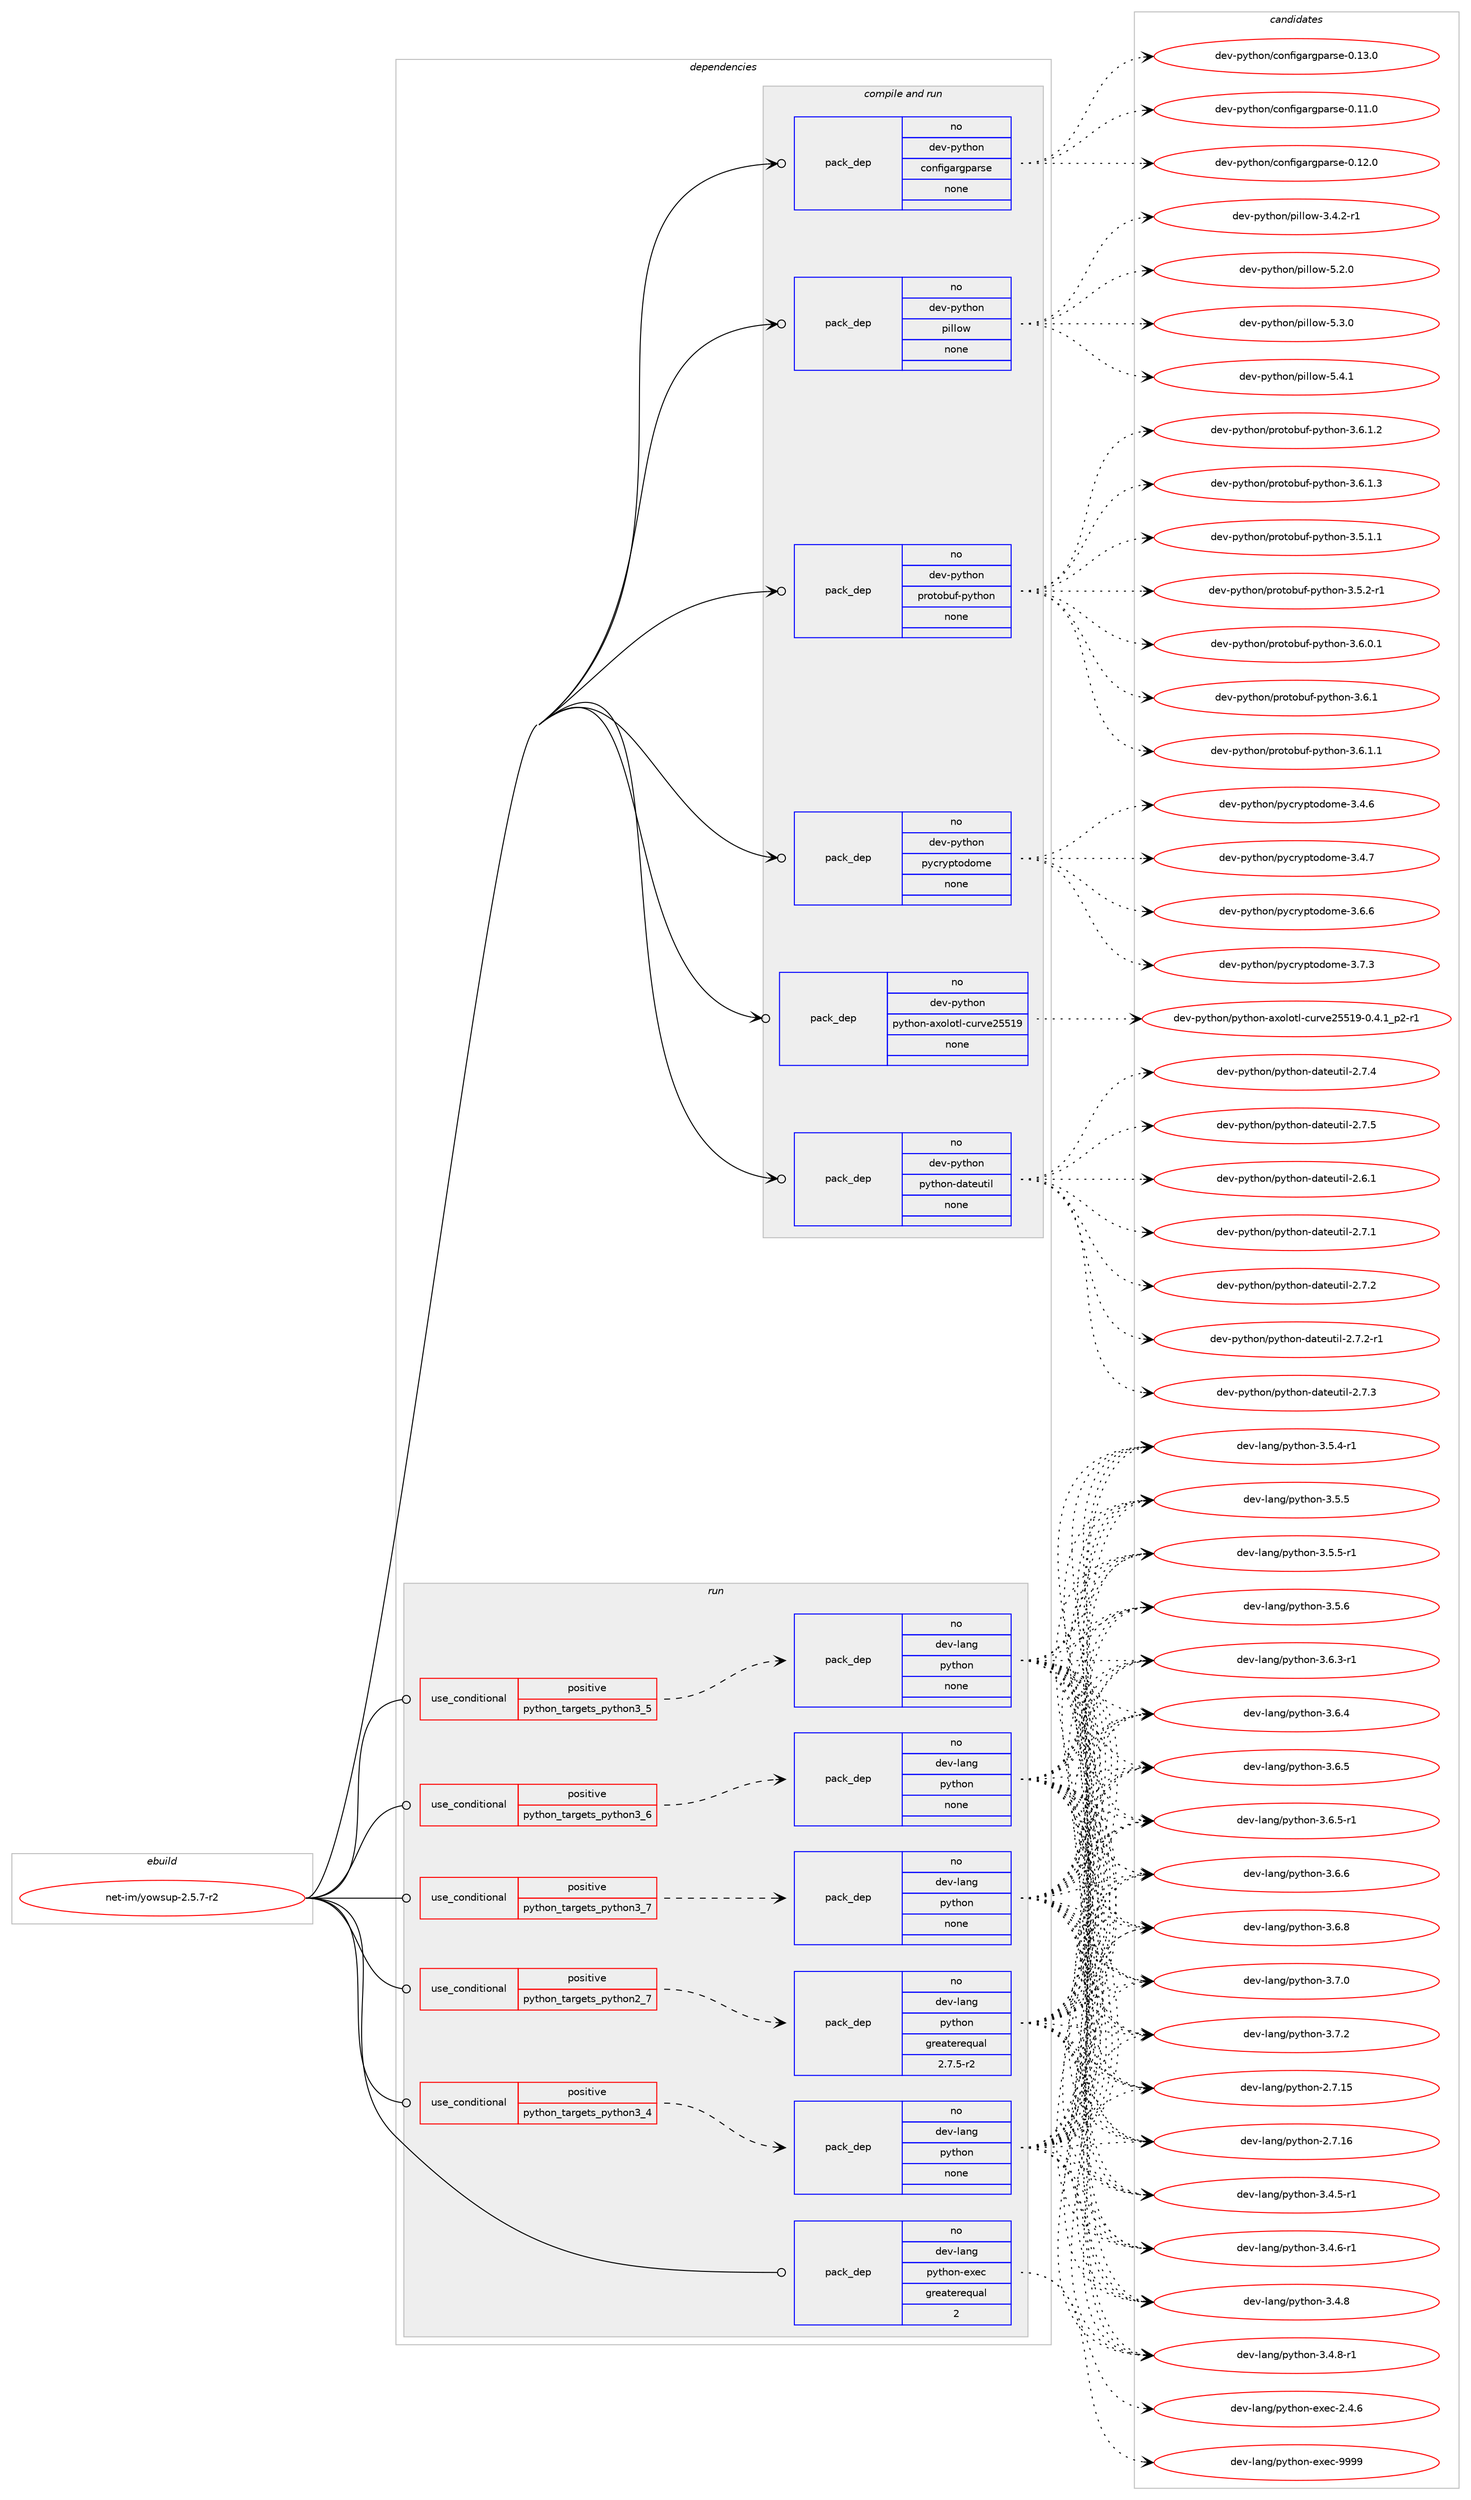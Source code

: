 digraph prolog {

# *************
# Graph options
# *************

newrank=true;
concentrate=true;
compound=true;
graph [rankdir=LR,fontname=Helvetica,fontsize=10,ranksep=1.5];#, ranksep=2.5, nodesep=0.2];
edge  [arrowhead=vee];
node  [fontname=Helvetica,fontsize=10];

# **********
# The ebuild
# **********

subgraph cluster_leftcol {
color=gray;
rank=same;
label=<<i>ebuild</i>>;
id [label="net-im/yowsup-2.5.7-r2", color=red, width=4, href="../net-im/yowsup-2.5.7-r2.svg"];
}

# ****************
# The dependencies
# ****************

subgraph cluster_midcol {
color=gray;
label=<<i>dependencies</i>>;
subgraph cluster_compile {
fillcolor="#eeeeee";
style=filled;
label=<<i>compile</i>>;
}
subgraph cluster_compileandrun {
fillcolor="#eeeeee";
style=filled;
label=<<i>compile and run</i>>;
subgraph pack1184103 {
dependency1656207 [label=<<TABLE BORDER="0" CELLBORDER="1" CELLSPACING="0" CELLPADDING="4" WIDTH="220"><TR><TD ROWSPAN="6" CELLPADDING="30">pack_dep</TD></TR><TR><TD WIDTH="110">no</TD></TR><TR><TD>dev-python</TD></TR><TR><TD>configargparse</TD></TR><TR><TD>none</TD></TR><TR><TD></TD></TR></TABLE>>, shape=none, color=blue];
}
id:e -> dependency1656207:w [weight=20,style="solid",arrowhead="odotvee"];
subgraph pack1184104 {
dependency1656208 [label=<<TABLE BORDER="0" CELLBORDER="1" CELLSPACING="0" CELLPADDING="4" WIDTH="220"><TR><TD ROWSPAN="6" CELLPADDING="30">pack_dep</TD></TR><TR><TD WIDTH="110">no</TD></TR><TR><TD>dev-python</TD></TR><TR><TD>pillow</TD></TR><TR><TD>none</TD></TR><TR><TD></TD></TR></TABLE>>, shape=none, color=blue];
}
id:e -> dependency1656208:w [weight=20,style="solid",arrowhead="odotvee"];
subgraph pack1184105 {
dependency1656209 [label=<<TABLE BORDER="0" CELLBORDER="1" CELLSPACING="0" CELLPADDING="4" WIDTH="220"><TR><TD ROWSPAN="6" CELLPADDING="30">pack_dep</TD></TR><TR><TD WIDTH="110">no</TD></TR><TR><TD>dev-python</TD></TR><TR><TD>protobuf-python</TD></TR><TR><TD>none</TD></TR><TR><TD></TD></TR></TABLE>>, shape=none, color=blue];
}
id:e -> dependency1656209:w [weight=20,style="solid",arrowhead="odotvee"];
subgraph pack1184106 {
dependency1656210 [label=<<TABLE BORDER="0" CELLBORDER="1" CELLSPACING="0" CELLPADDING="4" WIDTH="220"><TR><TD ROWSPAN="6" CELLPADDING="30">pack_dep</TD></TR><TR><TD WIDTH="110">no</TD></TR><TR><TD>dev-python</TD></TR><TR><TD>pycryptodome</TD></TR><TR><TD>none</TD></TR><TR><TD></TD></TR></TABLE>>, shape=none, color=blue];
}
id:e -> dependency1656210:w [weight=20,style="solid",arrowhead="odotvee"];
subgraph pack1184107 {
dependency1656211 [label=<<TABLE BORDER="0" CELLBORDER="1" CELLSPACING="0" CELLPADDING="4" WIDTH="220"><TR><TD ROWSPAN="6" CELLPADDING="30">pack_dep</TD></TR><TR><TD WIDTH="110">no</TD></TR><TR><TD>dev-python</TD></TR><TR><TD>python-axolotl-curve25519</TD></TR><TR><TD>none</TD></TR><TR><TD></TD></TR></TABLE>>, shape=none, color=blue];
}
id:e -> dependency1656211:w [weight=20,style="solid",arrowhead="odotvee"];
subgraph pack1184108 {
dependency1656212 [label=<<TABLE BORDER="0" CELLBORDER="1" CELLSPACING="0" CELLPADDING="4" WIDTH="220"><TR><TD ROWSPAN="6" CELLPADDING="30">pack_dep</TD></TR><TR><TD WIDTH="110">no</TD></TR><TR><TD>dev-python</TD></TR><TR><TD>python-dateutil</TD></TR><TR><TD>none</TD></TR><TR><TD></TD></TR></TABLE>>, shape=none, color=blue];
}
id:e -> dependency1656212:w [weight=20,style="solid",arrowhead="odotvee"];
}
subgraph cluster_run {
fillcolor="#eeeeee";
style=filled;
label=<<i>run</i>>;
subgraph cond445263 {
dependency1656213 [label=<<TABLE BORDER="0" CELLBORDER="1" CELLSPACING="0" CELLPADDING="4"><TR><TD ROWSPAN="3" CELLPADDING="10">use_conditional</TD></TR><TR><TD>positive</TD></TR><TR><TD>python_targets_python2_7</TD></TR></TABLE>>, shape=none, color=red];
subgraph pack1184109 {
dependency1656214 [label=<<TABLE BORDER="0" CELLBORDER="1" CELLSPACING="0" CELLPADDING="4" WIDTH="220"><TR><TD ROWSPAN="6" CELLPADDING="30">pack_dep</TD></TR><TR><TD WIDTH="110">no</TD></TR><TR><TD>dev-lang</TD></TR><TR><TD>python</TD></TR><TR><TD>greaterequal</TD></TR><TR><TD>2.7.5-r2</TD></TR></TABLE>>, shape=none, color=blue];
}
dependency1656213:e -> dependency1656214:w [weight=20,style="dashed",arrowhead="vee"];
}
id:e -> dependency1656213:w [weight=20,style="solid",arrowhead="odot"];
subgraph cond445264 {
dependency1656215 [label=<<TABLE BORDER="0" CELLBORDER="1" CELLSPACING="0" CELLPADDING="4"><TR><TD ROWSPAN="3" CELLPADDING="10">use_conditional</TD></TR><TR><TD>positive</TD></TR><TR><TD>python_targets_python3_4</TD></TR></TABLE>>, shape=none, color=red];
subgraph pack1184110 {
dependency1656216 [label=<<TABLE BORDER="0" CELLBORDER="1" CELLSPACING="0" CELLPADDING="4" WIDTH="220"><TR><TD ROWSPAN="6" CELLPADDING="30">pack_dep</TD></TR><TR><TD WIDTH="110">no</TD></TR><TR><TD>dev-lang</TD></TR><TR><TD>python</TD></TR><TR><TD>none</TD></TR><TR><TD></TD></TR></TABLE>>, shape=none, color=blue];
}
dependency1656215:e -> dependency1656216:w [weight=20,style="dashed",arrowhead="vee"];
}
id:e -> dependency1656215:w [weight=20,style="solid",arrowhead="odot"];
subgraph cond445265 {
dependency1656217 [label=<<TABLE BORDER="0" CELLBORDER="1" CELLSPACING="0" CELLPADDING="4"><TR><TD ROWSPAN="3" CELLPADDING="10">use_conditional</TD></TR><TR><TD>positive</TD></TR><TR><TD>python_targets_python3_5</TD></TR></TABLE>>, shape=none, color=red];
subgraph pack1184111 {
dependency1656218 [label=<<TABLE BORDER="0" CELLBORDER="1" CELLSPACING="0" CELLPADDING="4" WIDTH="220"><TR><TD ROWSPAN="6" CELLPADDING="30">pack_dep</TD></TR><TR><TD WIDTH="110">no</TD></TR><TR><TD>dev-lang</TD></TR><TR><TD>python</TD></TR><TR><TD>none</TD></TR><TR><TD></TD></TR></TABLE>>, shape=none, color=blue];
}
dependency1656217:e -> dependency1656218:w [weight=20,style="dashed",arrowhead="vee"];
}
id:e -> dependency1656217:w [weight=20,style="solid",arrowhead="odot"];
subgraph cond445266 {
dependency1656219 [label=<<TABLE BORDER="0" CELLBORDER="1" CELLSPACING="0" CELLPADDING="4"><TR><TD ROWSPAN="3" CELLPADDING="10">use_conditional</TD></TR><TR><TD>positive</TD></TR><TR><TD>python_targets_python3_6</TD></TR></TABLE>>, shape=none, color=red];
subgraph pack1184112 {
dependency1656220 [label=<<TABLE BORDER="0" CELLBORDER="1" CELLSPACING="0" CELLPADDING="4" WIDTH="220"><TR><TD ROWSPAN="6" CELLPADDING="30">pack_dep</TD></TR><TR><TD WIDTH="110">no</TD></TR><TR><TD>dev-lang</TD></TR><TR><TD>python</TD></TR><TR><TD>none</TD></TR><TR><TD></TD></TR></TABLE>>, shape=none, color=blue];
}
dependency1656219:e -> dependency1656220:w [weight=20,style="dashed",arrowhead="vee"];
}
id:e -> dependency1656219:w [weight=20,style="solid",arrowhead="odot"];
subgraph cond445267 {
dependency1656221 [label=<<TABLE BORDER="0" CELLBORDER="1" CELLSPACING="0" CELLPADDING="4"><TR><TD ROWSPAN="3" CELLPADDING="10">use_conditional</TD></TR><TR><TD>positive</TD></TR><TR><TD>python_targets_python3_7</TD></TR></TABLE>>, shape=none, color=red];
subgraph pack1184113 {
dependency1656222 [label=<<TABLE BORDER="0" CELLBORDER="1" CELLSPACING="0" CELLPADDING="4" WIDTH="220"><TR><TD ROWSPAN="6" CELLPADDING="30">pack_dep</TD></TR><TR><TD WIDTH="110">no</TD></TR><TR><TD>dev-lang</TD></TR><TR><TD>python</TD></TR><TR><TD>none</TD></TR><TR><TD></TD></TR></TABLE>>, shape=none, color=blue];
}
dependency1656221:e -> dependency1656222:w [weight=20,style="dashed",arrowhead="vee"];
}
id:e -> dependency1656221:w [weight=20,style="solid",arrowhead="odot"];
subgraph pack1184114 {
dependency1656223 [label=<<TABLE BORDER="0" CELLBORDER="1" CELLSPACING="0" CELLPADDING="4" WIDTH="220"><TR><TD ROWSPAN="6" CELLPADDING="30">pack_dep</TD></TR><TR><TD WIDTH="110">no</TD></TR><TR><TD>dev-lang</TD></TR><TR><TD>python-exec</TD></TR><TR><TD>greaterequal</TD></TR><TR><TD>2</TD></TR></TABLE>>, shape=none, color=blue];
}
id:e -> dependency1656223:w [weight=20,style="solid",arrowhead="odot"];
}
}

# **************
# The candidates
# **************

subgraph cluster_choices {
rank=same;
color=gray;
label=<<i>candidates</i>>;

subgraph choice1184103 {
color=black;
nodesep=1;
choice100101118451121211161041111104799111110102105103971141031129711411510145484649494648 [label="dev-python/configargparse-0.11.0", color=red, width=4,href="../dev-python/configargparse-0.11.0.svg"];
choice100101118451121211161041111104799111110102105103971141031129711411510145484649504648 [label="dev-python/configargparse-0.12.0", color=red, width=4,href="../dev-python/configargparse-0.12.0.svg"];
choice100101118451121211161041111104799111110102105103971141031129711411510145484649514648 [label="dev-python/configargparse-0.13.0", color=red, width=4,href="../dev-python/configargparse-0.13.0.svg"];
dependency1656207:e -> choice100101118451121211161041111104799111110102105103971141031129711411510145484649494648:w [style=dotted,weight="100"];
dependency1656207:e -> choice100101118451121211161041111104799111110102105103971141031129711411510145484649504648:w [style=dotted,weight="100"];
dependency1656207:e -> choice100101118451121211161041111104799111110102105103971141031129711411510145484649514648:w [style=dotted,weight="100"];
}
subgraph choice1184104 {
color=black;
nodesep=1;
choice10010111845112121116104111110471121051081081111194551465246504511449 [label="dev-python/pillow-3.4.2-r1", color=red, width=4,href="../dev-python/pillow-3.4.2-r1.svg"];
choice1001011184511212111610411111047112105108108111119455346504648 [label="dev-python/pillow-5.2.0", color=red, width=4,href="../dev-python/pillow-5.2.0.svg"];
choice1001011184511212111610411111047112105108108111119455346514648 [label="dev-python/pillow-5.3.0", color=red, width=4,href="../dev-python/pillow-5.3.0.svg"];
choice1001011184511212111610411111047112105108108111119455346524649 [label="dev-python/pillow-5.4.1", color=red, width=4,href="../dev-python/pillow-5.4.1.svg"];
dependency1656208:e -> choice10010111845112121116104111110471121051081081111194551465246504511449:w [style=dotted,weight="100"];
dependency1656208:e -> choice1001011184511212111610411111047112105108108111119455346504648:w [style=dotted,weight="100"];
dependency1656208:e -> choice1001011184511212111610411111047112105108108111119455346514648:w [style=dotted,weight="100"];
dependency1656208:e -> choice1001011184511212111610411111047112105108108111119455346524649:w [style=dotted,weight="100"];
}
subgraph choice1184105 {
color=black;
nodesep=1;
choice100101118451121211161041111104711211411111611198117102451121211161041111104551465346494649 [label="dev-python/protobuf-python-3.5.1.1", color=red, width=4,href="../dev-python/protobuf-python-3.5.1.1.svg"];
choice100101118451121211161041111104711211411111611198117102451121211161041111104551465346504511449 [label="dev-python/protobuf-python-3.5.2-r1", color=red, width=4,href="../dev-python/protobuf-python-3.5.2-r1.svg"];
choice100101118451121211161041111104711211411111611198117102451121211161041111104551465446484649 [label="dev-python/protobuf-python-3.6.0.1", color=red, width=4,href="../dev-python/protobuf-python-3.6.0.1.svg"];
choice10010111845112121116104111110471121141111161119811710245112121116104111110455146544649 [label="dev-python/protobuf-python-3.6.1", color=red, width=4,href="../dev-python/protobuf-python-3.6.1.svg"];
choice100101118451121211161041111104711211411111611198117102451121211161041111104551465446494649 [label="dev-python/protobuf-python-3.6.1.1", color=red, width=4,href="../dev-python/protobuf-python-3.6.1.1.svg"];
choice100101118451121211161041111104711211411111611198117102451121211161041111104551465446494650 [label="dev-python/protobuf-python-3.6.1.2", color=red, width=4,href="../dev-python/protobuf-python-3.6.1.2.svg"];
choice100101118451121211161041111104711211411111611198117102451121211161041111104551465446494651 [label="dev-python/protobuf-python-3.6.1.3", color=red, width=4,href="../dev-python/protobuf-python-3.6.1.3.svg"];
dependency1656209:e -> choice100101118451121211161041111104711211411111611198117102451121211161041111104551465346494649:w [style=dotted,weight="100"];
dependency1656209:e -> choice100101118451121211161041111104711211411111611198117102451121211161041111104551465346504511449:w [style=dotted,weight="100"];
dependency1656209:e -> choice100101118451121211161041111104711211411111611198117102451121211161041111104551465446484649:w [style=dotted,weight="100"];
dependency1656209:e -> choice10010111845112121116104111110471121141111161119811710245112121116104111110455146544649:w [style=dotted,weight="100"];
dependency1656209:e -> choice100101118451121211161041111104711211411111611198117102451121211161041111104551465446494649:w [style=dotted,weight="100"];
dependency1656209:e -> choice100101118451121211161041111104711211411111611198117102451121211161041111104551465446494650:w [style=dotted,weight="100"];
dependency1656209:e -> choice100101118451121211161041111104711211411111611198117102451121211161041111104551465446494651:w [style=dotted,weight="100"];
}
subgraph choice1184106 {
color=black;
nodesep=1;
choice100101118451121211161041111104711212199114121112116111100111109101455146524654 [label="dev-python/pycryptodome-3.4.6", color=red, width=4,href="../dev-python/pycryptodome-3.4.6.svg"];
choice100101118451121211161041111104711212199114121112116111100111109101455146524655 [label="dev-python/pycryptodome-3.4.7", color=red, width=4,href="../dev-python/pycryptodome-3.4.7.svg"];
choice100101118451121211161041111104711212199114121112116111100111109101455146544654 [label="dev-python/pycryptodome-3.6.6", color=red, width=4,href="../dev-python/pycryptodome-3.6.6.svg"];
choice100101118451121211161041111104711212199114121112116111100111109101455146554651 [label="dev-python/pycryptodome-3.7.3", color=red, width=4,href="../dev-python/pycryptodome-3.7.3.svg"];
dependency1656210:e -> choice100101118451121211161041111104711212199114121112116111100111109101455146524654:w [style=dotted,weight="100"];
dependency1656210:e -> choice100101118451121211161041111104711212199114121112116111100111109101455146524655:w [style=dotted,weight="100"];
dependency1656210:e -> choice100101118451121211161041111104711212199114121112116111100111109101455146544654:w [style=dotted,weight="100"];
dependency1656210:e -> choice100101118451121211161041111104711212199114121112116111100111109101455146554651:w [style=dotted,weight="100"];
}
subgraph choice1184107 {
color=black;
nodesep=1;
choice100101118451121211161041111104711212111610411111045971201111081111161084599117114118101505353495745484652464995112504511449 [label="dev-python/python-axolotl-curve25519-0.4.1_p2-r1", color=red, width=4,href="../dev-python/python-axolotl-curve25519-0.4.1_p2-r1.svg"];
dependency1656211:e -> choice100101118451121211161041111104711212111610411111045971201111081111161084599117114118101505353495745484652464995112504511449:w [style=dotted,weight="100"];
}
subgraph choice1184108 {
color=black;
nodesep=1;
choice10010111845112121116104111110471121211161041111104510097116101117116105108455046544649 [label="dev-python/python-dateutil-2.6.1", color=red, width=4,href="../dev-python/python-dateutil-2.6.1.svg"];
choice10010111845112121116104111110471121211161041111104510097116101117116105108455046554649 [label="dev-python/python-dateutil-2.7.1", color=red, width=4,href="../dev-python/python-dateutil-2.7.1.svg"];
choice10010111845112121116104111110471121211161041111104510097116101117116105108455046554650 [label="dev-python/python-dateutil-2.7.2", color=red, width=4,href="../dev-python/python-dateutil-2.7.2.svg"];
choice100101118451121211161041111104711212111610411111045100971161011171161051084550465546504511449 [label="dev-python/python-dateutil-2.7.2-r1", color=red, width=4,href="../dev-python/python-dateutil-2.7.2-r1.svg"];
choice10010111845112121116104111110471121211161041111104510097116101117116105108455046554651 [label="dev-python/python-dateutil-2.7.3", color=red, width=4,href="../dev-python/python-dateutil-2.7.3.svg"];
choice10010111845112121116104111110471121211161041111104510097116101117116105108455046554652 [label="dev-python/python-dateutil-2.7.4", color=red, width=4,href="../dev-python/python-dateutil-2.7.4.svg"];
choice10010111845112121116104111110471121211161041111104510097116101117116105108455046554653 [label="dev-python/python-dateutil-2.7.5", color=red, width=4,href="../dev-python/python-dateutil-2.7.5.svg"];
dependency1656212:e -> choice10010111845112121116104111110471121211161041111104510097116101117116105108455046544649:w [style=dotted,weight="100"];
dependency1656212:e -> choice10010111845112121116104111110471121211161041111104510097116101117116105108455046554649:w [style=dotted,weight="100"];
dependency1656212:e -> choice10010111845112121116104111110471121211161041111104510097116101117116105108455046554650:w [style=dotted,weight="100"];
dependency1656212:e -> choice100101118451121211161041111104711212111610411111045100971161011171161051084550465546504511449:w [style=dotted,weight="100"];
dependency1656212:e -> choice10010111845112121116104111110471121211161041111104510097116101117116105108455046554651:w [style=dotted,weight="100"];
dependency1656212:e -> choice10010111845112121116104111110471121211161041111104510097116101117116105108455046554652:w [style=dotted,weight="100"];
dependency1656212:e -> choice10010111845112121116104111110471121211161041111104510097116101117116105108455046554653:w [style=dotted,weight="100"];
}
subgraph choice1184109 {
color=black;
nodesep=1;
choice10010111845108971101034711212111610411111045504655464953 [label="dev-lang/python-2.7.15", color=red, width=4,href="../dev-lang/python-2.7.15.svg"];
choice10010111845108971101034711212111610411111045504655464954 [label="dev-lang/python-2.7.16", color=red, width=4,href="../dev-lang/python-2.7.16.svg"];
choice1001011184510897110103471121211161041111104551465246534511449 [label="dev-lang/python-3.4.5-r1", color=red, width=4,href="../dev-lang/python-3.4.5-r1.svg"];
choice1001011184510897110103471121211161041111104551465246544511449 [label="dev-lang/python-3.4.6-r1", color=red, width=4,href="../dev-lang/python-3.4.6-r1.svg"];
choice100101118451089711010347112121116104111110455146524656 [label="dev-lang/python-3.4.8", color=red, width=4,href="../dev-lang/python-3.4.8.svg"];
choice1001011184510897110103471121211161041111104551465246564511449 [label="dev-lang/python-3.4.8-r1", color=red, width=4,href="../dev-lang/python-3.4.8-r1.svg"];
choice1001011184510897110103471121211161041111104551465346524511449 [label="dev-lang/python-3.5.4-r1", color=red, width=4,href="../dev-lang/python-3.5.4-r1.svg"];
choice100101118451089711010347112121116104111110455146534653 [label="dev-lang/python-3.5.5", color=red, width=4,href="../dev-lang/python-3.5.5.svg"];
choice1001011184510897110103471121211161041111104551465346534511449 [label="dev-lang/python-3.5.5-r1", color=red, width=4,href="../dev-lang/python-3.5.5-r1.svg"];
choice100101118451089711010347112121116104111110455146534654 [label="dev-lang/python-3.5.6", color=red, width=4,href="../dev-lang/python-3.5.6.svg"];
choice1001011184510897110103471121211161041111104551465446514511449 [label="dev-lang/python-3.6.3-r1", color=red, width=4,href="../dev-lang/python-3.6.3-r1.svg"];
choice100101118451089711010347112121116104111110455146544652 [label="dev-lang/python-3.6.4", color=red, width=4,href="../dev-lang/python-3.6.4.svg"];
choice100101118451089711010347112121116104111110455146544653 [label="dev-lang/python-3.6.5", color=red, width=4,href="../dev-lang/python-3.6.5.svg"];
choice1001011184510897110103471121211161041111104551465446534511449 [label="dev-lang/python-3.6.5-r1", color=red, width=4,href="../dev-lang/python-3.6.5-r1.svg"];
choice100101118451089711010347112121116104111110455146544654 [label="dev-lang/python-3.6.6", color=red, width=4,href="../dev-lang/python-3.6.6.svg"];
choice100101118451089711010347112121116104111110455146544656 [label="dev-lang/python-3.6.8", color=red, width=4,href="../dev-lang/python-3.6.8.svg"];
choice100101118451089711010347112121116104111110455146554648 [label="dev-lang/python-3.7.0", color=red, width=4,href="../dev-lang/python-3.7.0.svg"];
choice100101118451089711010347112121116104111110455146554650 [label="dev-lang/python-3.7.2", color=red, width=4,href="../dev-lang/python-3.7.2.svg"];
dependency1656214:e -> choice10010111845108971101034711212111610411111045504655464953:w [style=dotted,weight="100"];
dependency1656214:e -> choice10010111845108971101034711212111610411111045504655464954:w [style=dotted,weight="100"];
dependency1656214:e -> choice1001011184510897110103471121211161041111104551465246534511449:w [style=dotted,weight="100"];
dependency1656214:e -> choice1001011184510897110103471121211161041111104551465246544511449:w [style=dotted,weight="100"];
dependency1656214:e -> choice100101118451089711010347112121116104111110455146524656:w [style=dotted,weight="100"];
dependency1656214:e -> choice1001011184510897110103471121211161041111104551465246564511449:w [style=dotted,weight="100"];
dependency1656214:e -> choice1001011184510897110103471121211161041111104551465346524511449:w [style=dotted,weight="100"];
dependency1656214:e -> choice100101118451089711010347112121116104111110455146534653:w [style=dotted,weight="100"];
dependency1656214:e -> choice1001011184510897110103471121211161041111104551465346534511449:w [style=dotted,weight="100"];
dependency1656214:e -> choice100101118451089711010347112121116104111110455146534654:w [style=dotted,weight="100"];
dependency1656214:e -> choice1001011184510897110103471121211161041111104551465446514511449:w [style=dotted,weight="100"];
dependency1656214:e -> choice100101118451089711010347112121116104111110455146544652:w [style=dotted,weight="100"];
dependency1656214:e -> choice100101118451089711010347112121116104111110455146544653:w [style=dotted,weight="100"];
dependency1656214:e -> choice1001011184510897110103471121211161041111104551465446534511449:w [style=dotted,weight="100"];
dependency1656214:e -> choice100101118451089711010347112121116104111110455146544654:w [style=dotted,weight="100"];
dependency1656214:e -> choice100101118451089711010347112121116104111110455146544656:w [style=dotted,weight="100"];
dependency1656214:e -> choice100101118451089711010347112121116104111110455146554648:w [style=dotted,weight="100"];
dependency1656214:e -> choice100101118451089711010347112121116104111110455146554650:w [style=dotted,weight="100"];
}
subgraph choice1184110 {
color=black;
nodesep=1;
choice10010111845108971101034711212111610411111045504655464953 [label="dev-lang/python-2.7.15", color=red, width=4,href="../dev-lang/python-2.7.15.svg"];
choice10010111845108971101034711212111610411111045504655464954 [label="dev-lang/python-2.7.16", color=red, width=4,href="../dev-lang/python-2.7.16.svg"];
choice1001011184510897110103471121211161041111104551465246534511449 [label="dev-lang/python-3.4.5-r1", color=red, width=4,href="../dev-lang/python-3.4.5-r1.svg"];
choice1001011184510897110103471121211161041111104551465246544511449 [label="dev-lang/python-3.4.6-r1", color=red, width=4,href="../dev-lang/python-3.4.6-r1.svg"];
choice100101118451089711010347112121116104111110455146524656 [label="dev-lang/python-3.4.8", color=red, width=4,href="../dev-lang/python-3.4.8.svg"];
choice1001011184510897110103471121211161041111104551465246564511449 [label="dev-lang/python-3.4.8-r1", color=red, width=4,href="../dev-lang/python-3.4.8-r1.svg"];
choice1001011184510897110103471121211161041111104551465346524511449 [label="dev-lang/python-3.5.4-r1", color=red, width=4,href="../dev-lang/python-3.5.4-r1.svg"];
choice100101118451089711010347112121116104111110455146534653 [label="dev-lang/python-3.5.5", color=red, width=4,href="../dev-lang/python-3.5.5.svg"];
choice1001011184510897110103471121211161041111104551465346534511449 [label="dev-lang/python-3.5.5-r1", color=red, width=4,href="../dev-lang/python-3.5.5-r1.svg"];
choice100101118451089711010347112121116104111110455146534654 [label="dev-lang/python-3.5.6", color=red, width=4,href="../dev-lang/python-3.5.6.svg"];
choice1001011184510897110103471121211161041111104551465446514511449 [label="dev-lang/python-3.6.3-r1", color=red, width=4,href="../dev-lang/python-3.6.3-r1.svg"];
choice100101118451089711010347112121116104111110455146544652 [label="dev-lang/python-3.6.4", color=red, width=4,href="../dev-lang/python-3.6.4.svg"];
choice100101118451089711010347112121116104111110455146544653 [label="dev-lang/python-3.6.5", color=red, width=4,href="../dev-lang/python-3.6.5.svg"];
choice1001011184510897110103471121211161041111104551465446534511449 [label="dev-lang/python-3.6.5-r1", color=red, width=4,href="../dev-lang/python-3.6.5-r1.svg"];
choice100101118451089711010347112121116104111110455146544654 [label="dev-lang/python-3.6.6", color=red, width=4,href="../dev-lang/python-3.6.6.svg"];
choice100101118451089711010347112121116104111110455146544656 [label="dev-lang/python-3.6.8", color=red, width=4,href="../dev-lang/python-3.6.8.svg"];
choice100101118451089711010347112121116104111110455146554648 [label="dev-lang/python-3.7.0", color=red, width=4,href="../dev-lang/python-3.7.0.svg"];
choice100101118451089711010347112121116104111110455146554650 [label="dev-lang/python-3.7.2", color=red, width=4,href="../dev-lang/python-3.7.2.svg"];
dependency1656216:e -> choice10010111845108971101034711212111610411111045504655464953:w [style=dotted,weight="100"];
dependency1656216:e -> choice10010111845108971101034711212111610411111045504655464954:w [style=dotted,weight="100"];
dependency1656216:e -> choice1001011184510897110103471121211161041111104551465246534511449:w [style=dotted,weight="100"];
dependency1656216:e -> choice1001011184510897110103471121211161041111104551465246544511449:w [style=dotted,weight="100"];
dependency1656216:e -> choice100101118451089711010347112121116104111110455146524656:w [style=dotted,weight="100"];
dependency1656216:e -> choice1001011184510897110103471121211161041111104551465246564511449:w [style=dotted,weight="100"];
dependency1656216:e -> choice1001011184510897110103471121211161041111104551465346524511449:w [style=dotted,weight="100"];
dependency1656216:e -> choice100101118451089711010347112121116104111110455146534653:w [style=dotted,weight="100"];
dependency1656216:e -> choice1001011184510897110103471121211161041111104551465346534511449:w [style=dotted,weight="100"];
dependency1656216:e -> choice100101118451089711010347112121116104111110455146534654:w [style=dotted,weight="100"];
dependency1656216:e -> choice1001011184510897110103471121211161041111104551465446514511449:w [style=dotted,weight="100"];
dependency1656216:e -> choice100101118451089711010347112121116104111110455146544652:w [style=dotted,weight="100"];
dependency1656216:e -> choice100101118451089711010347112121116104111110455146544653:w [style=dotted,weight="100"];
dependency1656216:e -> choice1001011184510897110103471121211161041111104551465446534511449:w [style=dotted,weight="100"];
dependency1656216:e -> choice100101118451089711010347112121116104111110455146544654:w [style=dotted,weight="100"];
dependency1656216:e -> choice100101118451089711010347112121116104111110455146544656:w [style=dotted,weight="100"];
dependency1656216:e -> choice100101118451089711010347112121116104111110455146554648:w [style=dotted,weight="100"];
dependency1656216:e -> choice100101118451089711010347112121116104111110455146554650:w [style=dotted,weight="100"];
}
subgraph choice1184111 {
color=black;
nodesep=1;
choice10010111845108971101034711212111610411111045504655464953 [label="dev-lang/python-2.7.15", color=red, width=4,href="../dev-lang/python-2.7.15.svg"];
choice10010111845108971101034711212111610411111045504655464954 [label="dev-lang/python-2.7.16", color=red, width=4,href="../dev-lang/python-2.7.16.svg"];
choice1001011184510897110103471121211161041111104551465246534511449 [label="dev-lang/python-3.4.5-r1", color=red, width=4,href="../dev-lang/python-3.4.5-r1.svg"];
choice1001011184510897110103471121211161041111104551465246544511449 [label="dev-lang/python-3.4.6-r1", color=red, width=4,href="../dev-lang/python-3.4.6-r1.svg"];
choice100101118451089711010347112121116104111110455146524656 [label="dev-lang/python-3.4.8", color=red, width=4,href="../dev-lang/python-3.4.8.svg"];
choice1001011184510897110103471121211161041111104551465246564511449 [label="dev-lang/python-3.4.8-r1", color=red, width=4,href="../dev-lang/python-3.4.8-r1.svg"];
choice1001011184510897110103471121211161041111104551465346524511449 [label="dev-lang/python-3.5.4-r1", color=red, width=4,href="../dev-lang/python-3.5.4-r1.svg"];
choice100101118451089711010347112121116104111110455146534653 [label="dev-lang/python-3.5.5", color=red, width=4,href="../dev-lang/python-3.5.5.svg"];
choice1001011184510897110103471121211161041111104551465346534511449 [label="dev-lang/python-3.5.5-r1", color=red, width=4,href="../dev-lang/python-3.5.5-r1.svg"];
choice100101118451089711010347112121116104111110455146534654 [label="dev-lang/python-3.5.6", color=red, width=4,href="../dev-lang/python-3.5.6.svg"];
choice1001011184510897110103471121211161041111104551465446514511449 [label="dev-lang/python-3.6.3-r1", color=red, width=4,href="../dev-lang/python-3.6.3-r1.svg"];
choice100101118451089711010347112121116104111110455146544652 [label="dev-lang/python-3.6.4", color=red, width=4,href="../dev-lang/python-3.6.4.svg"];
choice100101118451089711010347112121116104111110455146544653 [label="dev-lang/python-3.6.5", color=red, width=4,href="../dev-lang/python-3.6.5.svg"];
choice1001011184510897110103471121211161041111104551465446534511449 [label="dev-lang/python-3.6.5-r1", color=red, width=4,href="../dev-lang/python-3.6.5-r1.svg"];
choice100101118451089711010347112121116104111110455146544654 [label="dev-lang/python-3.6.6", color=red, width=4,href="../dev-lang/python-3.6.6.svg"];
choice100101118451089711010347112121116104111110455146544656 [label="dev-lang/python-3.6.8", color=red, width=4,href="../dev-lang/python-3.6.8.svg"];
choice100101118451089711010347112121116104111110455146554648 [label="dev-lang/python-3.7.0", color=red, width=4,href="../dev-lang/python-3.7.0.svg"];
choice100101118451089711010347112121116104111110455146554650 [label="dev-lang/python-3.7.2", color=red, width=4,href="../dev-lang/python-3.7.2.svg"];
dependency1656218:e -> choice10010111845108971101034711212111610411111045504655464953:w [style=dotted,weight="100"];
dependency1656218:e -> choice10010111845108971101034711212111610411111045504655464954:w [style=dotted,weight="100"];
dependency1656218:e -> choice1001011184510897110103471121211161041111104551465246534511449:w [style=dotted,weight="100"];
dependency1656218:e -> choice1001011184510897110103471121211161041111104551465246544511449:w [style=dotted,weight="100"];
dependency1656218:e -> choice100101118451089711010347112121116104111110455146524656:w [style=dotted,weight="100"];
dependency1656218:e -> choice1001011184510897110103471121211161041111104551465246564511449:w [style=dotted,weight="100"];
dependency1656218:e -> choice1001011184510897110103471121211161041111104551465346524511449:w [style=dotted,weight="100"];
dependency1656218:e -> choice100101118451089711010347112121116104111110455146534653:w [style=dotted,weight="100"];
dependency1656218:e -> choice1001011184510897110103471121211161041111104551465346534511449:w [style=dotted,weight="100"];
dependency1656218:e -> choice100101118451089711010347112121116104111110455146534654:w [style=dotted,weight="100"];
dependency1656218:e -> choice1001011184510897110103471121211161041111104551465446514511449:w [style=dotted,weight="100"];
dependency1656218:e -> choice100101118451089711010347112121116104111110455146544652:w [style=dotted,weight="100"];
dependency1656218:e -> choice100101118451089711010347112121116104111110455146544653:w [style=dotted,weight="100"];
dependency1656218:e -> choice1001011184510897110103471121211161041111104551465446534511449:w [style=dotted,weight="100"];
dependency1656218:e -> choice100101118451089711010347112121116104111110455146544654:w [style=dotted,weight="100"];
dependency1656218:e -> choice100101118451089711010347112121116104111110455146544656:w [style=dotted,weight="100"];
dependency1656218:e -> choice100101118451089711010347112121116104111110455146554648:w [style=dotted,weight="100"];
dependency1656218:e -> choice100101118451089711010347112121116104111110455146554650:w [style=dotted,weight="100"];
}
subgraph choice1184112 {
color=black;
nodesep=1;
choice10010111845108971101034711212111610411111045504655464953 [label="dev-lang/python-2.7.15", color=red, width=4,href="../dev-lang/python-2.7.15.svg"];
choice10010111845108971101034711212111610411111045504655464954 [label="dev-lang/python-2.7.16", color=red, width=4,href="../dev-lang/python-2.7.16.svg"];
choice1001011184510897110103471121211161041111104551465246534511449 [label="dev-lang/python-3.4.5-r1", color=red, width=4,href="../dev-lang/python-3.4.5-r1.svg"];
choice1001011184510897110103471121211161041111104551465246544511449 [label="dev-lang/python-3.4.6-r1", color=red, width=4,href="../dev-lang/python-3.4.6-r1.svg"];
choice100101118451089711010347112121116104111110455146524656 [label="dev-lang/python-3.4.8", color=red, width=4,href="../dev-lang/python-3.4.8.svg"];
choice1001011184510897110103471121211161041111104551465246564511449 [label="dev-lang/python-3.4.8-r1", color=red, width=4,href="../dev-lang/python-3.4.8-r1.svg"];
choice1001011184510897110103471121211161041111104551465346524511449 [label="dev-lang/python-3.5.4-r1", color=red, width=4,href="../dev-lang/python-3.5.4-r1.svg"];
choice100101118451089711010347112121116104111110455146534653 [label="dev-lang/python-3.5.5", color=red, width=4,href="../dev-lang/python-3.5.5.svg"];
choice1001011184510897110103471121211161041111104551465346534511449 [label="dev-lang/python-3.5.5-r1", color=red, width=4,href="../dev-lang/python-3.5.5-r1.svg"];
choice100101118451089711010347112121116104111110455146534654 [label="dev-lang/python-3.5.6", color=red, width=4,href="../dev-lang/python-3.5.6.svg"];
choice1001011184510897110103471121211161041111104551465446514511449 [label="dev-lang/python-3.6.3-r1", color=red, width=4,href="../dev-lang/python-3.6.3-r1.svg"];
choice100101118451089711010347112121116104111110455146544652 [label="dev-lang/python-3.6.4", color=red, width=4,href="../dev-lang/python-3.6.4.svg"];
choice100101118451089711010347112121116104111110455146544653 [label="dev-lang/python-3.6.5", color=red, width=4,href="../dev-lang/python-3.6.5.svg"];
choice1001011184510897110103471121211161041111104551465446534511449 [label="dev-lang/python-3.6.5-r1", color=red, width=4,href="../dev-lang/python-3.6.5-r1.svg"];
choice100101118451089711010347112121116104111110455146544654 [label="dev-lang/python-3.6.6", color=red, width=4,href="../dev-lang/python-3.6.6.svg"];
choice100101118451089711010347112121116104111110455146544656 [label="dev-lang/python-3.6.8", color=red, width=4,href="../dev-lang/python-3.6.8.svg"];
choice100101118451089711010347112121116104111110455146554648 [label="dev-lang/python-3.7.0", color=red, width=4,href="../dev-lang/python-3.7.0.svg"];
choice100101118451089711010347112121116104111110455146554650 [label="dev-lang/python-3.7.2", color=red, width=4,href="../dev-lang/python-3.7.2.svg"];
dependency1656220:e -> choice10010111845108971101034711212111610411111045504655464953:w [style=dotted,weight="100"];
dependency1656220:e -> choice10010111845108971101034711212111610411111045504655464954:w [style=dotted,weight="100"];
dependency1656220:e -> choice1001011184510897110103471121211161041111104551465246534511449:w [style=dotted,weight="100"];
dependency1656220:e -> choice1001011184510897110103471121211161041111104551465246544511449:w [style=dotted,weight="100"];
dependency1656220:e -> choice100101118451089711010347112121116104111110455146524656:w [style=dotted,weight="100"];
dependency1656220:e -> choice1001011184510897110103471121211161041111104551465246564511449:w [style=dotted,weight="100"];
dependency1656220:e -> choice1001011184510897110103471121211161041111104551465346524511449:w [style=dotted,weight="100"];
dependency1656220:e -> choice100101118451089711010347112121116104111110455146534653:w [style=dotted,weight="100"];
dependency1656220:e -> choice1001011184510897110103471121211161041111104551465346534511449:w [style=dotted,weight="100"];
dependency1656220:e -> choice100101118451089711010347112121116104111110455146534654:w [style=dotted,weight="100"];
dependency1656220:e -> choice1001011184510897110103471121211161041111104551465446514511449:w [style=dotted,weight="100"];
dependency1656220:e -> choice100101118451089711010347112121116104111110455146544652:w [style=dotted,weight="100"];
dependency1656220:e -> choice100101118451089711010347112121116104111110455146544653:w [style=dotted,weight="100"];
dependency1656220:e -> choice1001011184510897110103471121211161041111104551465446534511449:w [style=dotted,weight="100"];
dependency1656220:e -> choice100101118451089711010347112121116104111110455146544654:w [style=dotted,weight="100"];
dependency1656220:e -> choice100101118451089711010347112121116104111110455146544656:w [style=dotted,weight="100"];
dependency1656220:e -> choice100101118451089711010347112121116104111110455146554648:w [style=dotted,weight="100"];
dependency1656220:e -> choice100101118451089711010347112121116104111110455146554650:w [style=dotted,weight="100"];
}
subgraph choice1184113 {
color=black;
nodesep=1;
choice10010111845108971101034711212111610411111045504655464953 [label="dev-lang/python-2.7.15", color=red, width=4,href="../dev-lang/python-2.7.15.svg"];
choice10010111845108971101034711212111610411111045504655464954 [label="dev-lang/python-2.7.16", color=red, width=4,href="../dev-lang/python-2.7.16.svg"];
choice1001011184510897110103471121211161041111104551465246534511449 [label="dev-lang/python-3.4.5-r1", color=red, width=4,href="../dev-lang/python-3.4.5-r1.svg"];
choice1001011184510897110103471121211161041111104551465246544511449 [label="dev-lang/python-3.4.6-r1", color=red, width=4,href="../dev-lang/python-3.4.6-r1.svg"];
choice100101118451089711010347112121116104111110455146524656 [label="dev-lang/python-3.4.8", color=red, width=4,href="../dev-lang/python-3.4.8.svg"];
choice1001011184510897110103471121211161041111104551465246564511449 [label="dev-lang/python-3.4.8-r1", color=red, width=4,href="../dev-lang/python-3.4.8-r1.svg"];
choice1001011184510897110103471121211161041111104551465346524511449 [label="dev-lang/python-3.5.4-r1", color=red, width=4,href="../dev-lang/python-3.5.4-r1.svg"];
choice100101118451089711010347112121116104111110455146534653 [label="dev-lang/python-3.5.5", color=red, width=4,href="../dev-lang/python-3.5.5.svg"];
choice1001011184510897110103471121211161041111104551465346534511449 [label="dev-lang/python-3.5.5-r1", color=red, width=4,href="../dev-lang/python-3.5.5-r1.svg"];
choice100101118451089711010347112121116104111110455146534654 [label="dev-lang/python-3.5.6", color=red, width=4,href="../dev-lang/python-3.5.6.svg"];
choice1001011184510897110103471121211161041111104551465446514511449 [label="dev-lang/python-3.6.3-r1", color=red, width=4,href="../dev-lang/python-3.6.3-r1.svg"];
choice100101118451089711010347112121116104111110455146544652 [label="dev-lang/python-3.6.4", color=red, width=4,href="../dev-lang/python-3.6.4.svg"];
choice100101118451089711010347112121116104111110455146544653 [label="dev-lang/python-3.6.5", color=red, width=4,href="../dev-lang/python-3.6.5.svg"];
choice1001011184510897110103471121211161041111104551465446534511449 [label="dev-lang/python-3.6.5-r1", color=red, width=4,href="../dev-lang/python-3.6.5-r1.svg"];
choice100101118451089711010347112121116104111110455146544654 [label="dev-lang/python-3.6.6", color=red, width=4,href="../dev-lang/python-3.6.6.svg"];
choice100101118451089711010347112121116104111110455146544656 [label="dev-lang/python-3.6.8", color=red, width=4,href="../dev-lang/python-3.6.8.svg"];
choice100101118451089711010347112121116104111110455146554648 [label="dev-lang/python-3.7.0", color=red, width=4,href="../dev-lang/python-3.7.0.svg"];
choice100101118451089711010347112121116104111110455146554650 [label="dev-lang/python-3.7.2", color=red, width=4,href="../dev-lang/python-3.7.2.svg"];
dependency1656222:e -> choice10010111845108971101034711212111610411111045504655464953:w [style=dotted,weight="100"];
dependency1656222:e -> choice10010111845108971101034711212111610411111045504655464954:w [style=dotted,weight="100"];
dependency1656222:e -> choice1001011184510897110103471121211161041111104551465246534511449:w [style=dotted,weight="100"];
dependency1656222:e -> choice1001011184510897110103471121211161041111104551465246544511449:w [style=dotted,weight="100"];
dependency1656222:e -> choice100101118451089711010347112121116104111110455146524656:w [style=dotted,weight="100"];
dependency1656222:e -> choice1001011184510897110103471121211161041111104551465246564511449:w [style=dotted,weight="100"];
dependency1656222:e -> choice1001011184510897110103471121211161041111104551465346524511449:w [style=dotted,weight="100"];
dependency1656222:e -> choice100101118451089711010347112121116104111110455146534653:w [style=dotted,weight="100"];
dependency1656222:e -> choice1001011184510897110103471121211161041111104551465346534511449:w [style=dotted,weight="100"];
dependency1656222:e -> choice100101118451089711010347112121116104111110455146534654:w [style=dotted,weight="100"];
dependency1656222:e -> choice1001011184510897110103471121211161041111104551465446514511449:w [style=dotted,weight="100"];
dependency1656222:e -> choice100101118451089711010347112121116104111110455146544652:w [style=dotted,weight="100"];
dependency1656222:e -> choice100101118451089711010347112121116104111110455146544653:w [style=dotted,weight="100"];
dependency1656222:e -> choice1001011184510897110103471121211161041111104551465446534511449:w [style=dotted,weight="100"];
dependency1656222:e -> choice100101118451089711010347112121116104111110455146544654:w [style=dotted,weight="100"];
dependency1656222:e -> choice100101118451089711010347112121116104111110455146544656:w [style=dotted,weight="100"];
dependency1656222:e -> choice100101118451089711010347112121116104111110455146554648:w [style=dotted,weight="100"];
dependency1656222:e -> choice100101118451089711010347112121116104111110455146554650:w [style=dotted,weight="100"];
}
subgraph choice1184114 {
color=black;
nodesep=1;
choice1001011184510897110103471121211161041111104510112010199455046524654 [label="dev-lang/python-exec-2.4.6", color=red, width=4,href="../dev-lang/python-exec-2.4.6.svg"];
choice10010111845108971101034711212111610411111045101120101994557575757 [label="dev-lang/python-exec-9999", color=red, width=4,href="../dev-lang/python-exec-9999.svg"];
dependency1656223:e -> choice1001011184510897110103471121211161041111104510112010199455046524654:w [style=dotted,weight="100"];
dependency1656223:e -> choice10010111845108971101034711212111610411111045101120101994557575757:w [style=dotted,weight="100"];
}
}

}
